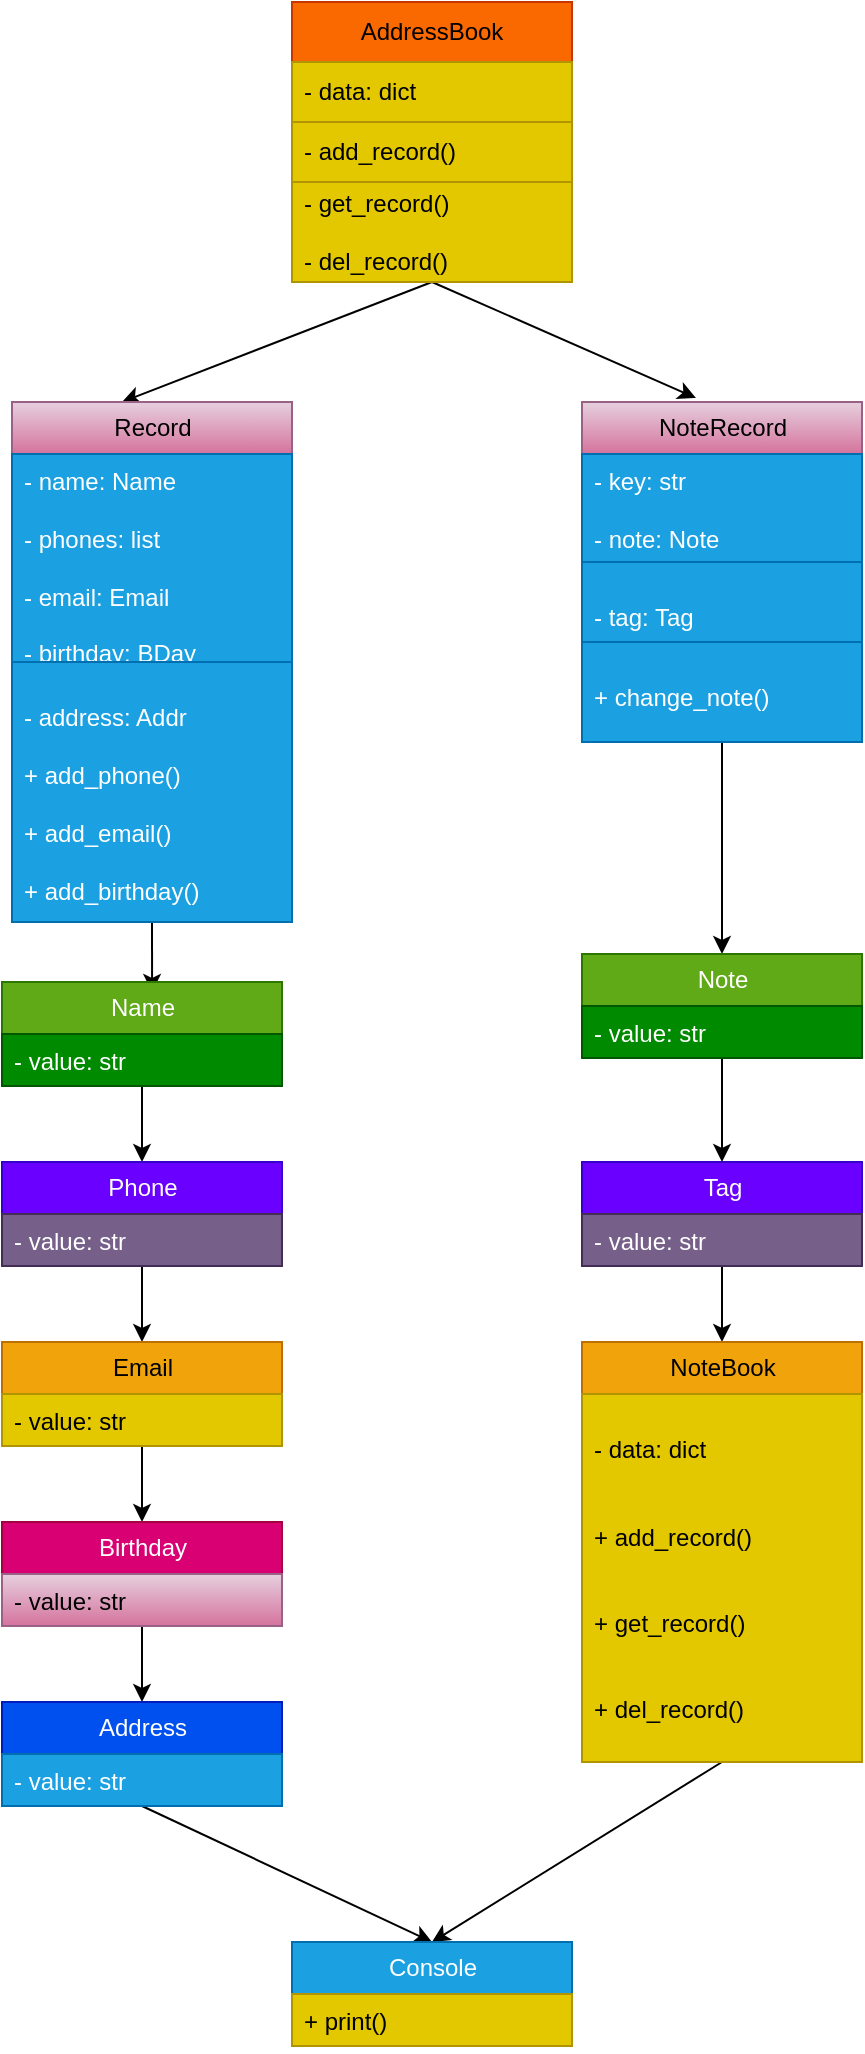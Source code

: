 <mxfile version="21.6.8" type="github">
  <diagram id="bM1DWN1_fobV6iYikhRE" name="Page-1">
    <mxGraphModel dx="1434" dy="796" grid="1" gridSize="10" guides="1" tooltips="1" connect="1" arrows="1" fold="1" page="1" pageScale="1" pageWidth="850" pageHeight="1100" math="0" shadow="0">
      <root>
        <mxCell id="0" />
        <mxCell id="1" parent="0" />
        <mxCell id="51" style="edgeStyle=none;html=1;exitX=0.5;exitY=1;exitDx=0;exitDy=0;entryX=0.393;entryY=0;entryDx=0;entryDy=0;entryPerimeter=0;" parent="1" source="26" target="39" edge="1">
          <mxGeometry relative="1" as="geometry" />
        </mxCell>
        <mxCell id="79" style="edgeStyle=none;html=1;exitX=0.5;exitY=1;exitDx=0;exitDy=0;entryX=0.407;entryY=-0.012;entryDx=0;entryDy=0;entryPerimeter=0;" parent="1" source="26" target="75" edge="1">
          <mxGeometry relative="1" as="geometry" />
        </mxCell>
        <mxCell id="26" value="AddressBook" style="swimlane;fontStyle=0;childLayout=stackLayout;horizontal=1;startSize=30;horizontalStack=0;resizeParent=1;resizeParentMax=0;resizeLast=0;collapsible=1;marginBottom=0;whiteSpace=wrap;html=1;fillColor=#fa6800;strokeColor=#C73500;fontColor=#000000;" parent="1" vertex="1">
          <mxGeometry x="355" width="140" height="140" as="geometry" />
        </mxCell>
        <mxCell id="27" value="- data: dict" style="text;strokeColor=#B09500;fillColor=#e3c800;align=left;verticalAlign=middle;spacingLeft=4;spacingRight=4;overflow=hidden;points=[[0,0.5],[1,0.5]];portConstraint=eastwest;rotatable=0;whiteSpace=wrap;html=1;fontColor=#000000;" parent="26" vertex="1">
          <mxGeometry y="30" width="140" height="30" as="geometry" />
        </mxCell>
        <mxCell id="28" value="- add_record()" style="text;strokeColor=#B09500;fillColor=#e3c800;align=left;verticalAlign=middle;spacingLeft=4;spacingRight=4;overflow=hidden;points=[[0,0.5],[1,0.5]];portConstraint=eastwest;rotatable=0;whiteSpace=wrap;html=1;fontColor=#000000;" parent="26" vertex="1">
          <mxGeometry y="60" width="140" height="30" as="geometry" />
        </mxCell>
        <mxCell id="29" value="- get_record()&lt;br&gt;&lt;br&gt;- del_record()" style="text;strokeColor=#B09500;fillColor=#e3c800;align=left;verticalAlign=middle;spacingLeft=4;spacingRight=4;overflow=hidden;points=[[0,0.5],[1,0.5]];portConstraint=eastwest;rotatable=0;whiteSpace=wrap;html=1;fontColor=#000000;" parent="26" vertex="1">
          <mxGeometry y="90" width="140" height="50" as="geometry" />
        </mxCell>
        <mxCell id="47" style="edgeStyle=none;html=1;exitX=0.5;exitY=1;exitDx=0;exitDy=0;entryX=0.536;entryY=0.096;entryDx=0;entryDy=0;entryPerimeter=0;" parent="1" source="39" target="43" edge="1">
          <mxGeometry relative="1" as="geometry" />
        </mxCell>
        <mxCell id="39" value="Record" style="swimlane;fontStyle=0;childLayout=stackLayout;horizontal=1;startSize=26;fillColor=#e6d0de;horizontalStack=0;resizeParent=1;resizeParentMax=0;resizeLast=0;collapsible=1;marginBottom=0;html=1;gradientColor=#d5739d;strokeColor=#996185;" parent="1" vertex="1">
          <mxGeometry x="215" y="200" width="140" height="260" as="geometry" />
        </mxCell>
        <mxCell id="41" value="- name: Name&lt;br&gt;&lt;br&gt;- phones: list&lt;br&gt;&lt;br&gt;- email: Email&lt;br&gt;&lt;br&gt;- birthday: BDay" style="text;strokeColor=#006EAF;fillColor=#1ba1e2;align=left;verticalAlign=top;spacingLeft=4;spacingRight=4;overflow=hidden;rotatable=0;points=[[0,0.5],[1,0.5]];portConstraint=eastwest;whiteSpace=wrap;html=1;fontColor=#ffffff;" parent="39" vertex="1">
          <mxGeometry y="26" width="140" height="104" as="geometry" />
        </mxCell>
        <mxCell id="42" value="&lt;br&gt;- address: Addr&lt;br&gt;&lt;br&gt;+ add_phone()&lt;br&gt;&lt;br&gt;+ add_email()&lt;br&gt;&lt;br&gt;+ add_birthday()" style="text;strokeColor=#006EAF;fillColor=#1ba1e2;align=left;verticalAlign=top;spacingLeft=4;spacingRight=4;overflow=hidden;rotatable=0;points=[[0,0.5],[1,0.5]];portConstraint=eastwest;whiteSpace=wrap;html=1;fontColor=#ffffff;" parent="39" vertex="1">
          <mxGeometry y="130" width="140" height="130" as="geometry" />
        </mxCell>
        <mxCell id="60" style="edgeStyle=none;html=1;exitX=0.5;exitY=1;exitDx=0;exitDy=0;entryX=0.5;entryY=0;entryDx=0;entryDy=0;" parent="1" source="43" target="56" edge="1">
          <mxGeometry relative="1" as="geometry" />
        </mxCell>
        <mxCell id="43" value="Name" style="swimlane;fontStyle=0;childLayout=stackLayout;horizontal=1;startSize=26;fillColor=#60a917;horizontalStack=0;resizeParent=1;resizeParentMax=0;resizeLast=0;collapsible=1;marginBottom=0;html=1;fontColor=#ffffff;strokeColor=#2D7600;" parent="1" vertex="1">
          <mxGeometry x="210" y="490" width="140" height="52" as="geometry" />
        </mxCell>
        <mxCell id="44" value="- value: str" style="text;strokeColor=#005700;fillColor=#008a00;align=left;verticalAlign=top;spacingLeft=4;spacingRight=4;overflow=hidden;rotatable=0;points=[[0,0.5],[1,0.5]];portConstraint=eastwest;whiteSpace=wrap;html=1;fontColor=#ffffff;" parent="43" vertex="1">
          <mxGeometry y="26" width="140" height="26" as="geometry" />
        </mxCell>
        <mxCell id="65" style="edgeStyle=none;html=1;exitX=0.5;exitY=1;exitDx=0;exitDy=0;entryX=0.5;entryY=0;entryDx=0;entryDy=0;" parent="1" source="56" target="61" edge="1">
          <mxGeometry relative="1" as="geometry" />
        </mxCell>
        <mxCell id="56" value="Phone" style="swimlane;fontStyle=0;childLayout=stackLayout;horizontal=1;startSize=26;fillColor=#6a00ff;horizontalStack=0;resizeParent=1;resizeParentMax=0;resizeLast=0;collapsible=1;marginBottom=0;html=1;fontColor=#ffffff;strokeColor=#3700CC;" parent="1" vertex="1">
          <mxGeometry x="210" y="580" width="140" height="52" as="geometry" />
        </mxCell>
        <mxCell id="59" value="- value: str" style="text;strokeColor=#432D57;fillColor=#76608a;align=left;verticalAlign=top;spacingLeft=4;spacingRight=4;overflow=hidden;rotatable=0;points=[[0,0.5],[1,0.5]];portConstraint=eastwest;whiteSpace=wrap;html=1;fontColor=#ffffff;" parent="56" vertex="1">
          <mxGeometry y="26" width="140" height="26" as="geometry" />
        </mxCell>
        <mxCell id="70" style="edgeStyle=none;html=1;exitX=0.5;exitY=1;exitDx=0;exitDy=0;entryX=0.5;entryY=0;entryDx=0;entryDy=0;" parent="1" source="61" target="66" edge="1">
          <mxGeometry relative="1" as="geometry" />
        </mxCell>
        <mxCell id="61" value="Email" style="swimlane;fontStyle=0;childLayout=stackLayout;horizontal=1;startSize=26;fillColor=#f0a30a;horizontalStack=0;resizeParent=1;resizeParentMax=0;resizeLast=0;collapsible=1;marginBottom=0;html=1;fontColor=#000000;strokeColor=#BD7000;" parent="1" vertex="1">
          <mxGeometry x="210" y="670" width="140" height="52" as="geometry" />
        </mxCell>
        <mxCell id="64" value="- value: str" style="text;strokeColor=#B09500;fillColor=#e3c800;align=left;verticalAlign=top;spacingLeft=4;spacingRight=4;overflow=hidden;rotatable=0;points=[[0,0.5],[1,0.5]];portConstraint=eastwest;whiteSpace=wrap;html=1;fontColor=#000000;" parent="61" vertex="1">
          <mxGeometry y="26" width="140" height="26" as="geometry" />
        </mxCell>
        <mxCell id="105" style="edgeStyle=none;html=1;exitX=0.5;exitY=1;exitDx=0;exitDy=0;entryX=0.5;entryY=0;entryDx=0;entryDy=0;" parent="1" source="66" target="71" edge="1">
          <mxGeometry relative="1" as="geometry" />
        </mxCell>
        <mxCell id="66" value="Birthday" style="swimlane;fontStyle=0;childLayout=stackLayout;horizontal=1;startSize=26;fillColor=#d80073;horizontalStack=0;resizeParent=1;resizeParentMax=0;resizeLast=0;collapsible=1;marginBottom=0;html=1;fontColor=#ffffff;strokeColor=#A50040;" parent="1" vertex="1">
          <mxGeometry x="210" y="760" width="140" height="52" as="geometry" />
        </mxCell>
        <mxCell id="69" value="- value: str" style="text;strokeColor=#996185;fillColor=#e6d0de;align=left;verticalAlign=top;spacingLeft=4;spacingRight=4;overflow=hidden;rotatable=0;points=[[0,0.5],[1,0.5]];portConstraint=eastwest;whiteSpace=wrap;html=1;gradientColor=#d5739d;" parent="66" vertex="1">
          <mxGeometry y="26" width="140" height="26" as="geometry" />
        </mxCell>
        <mxCell id="106" style="edgeStyle=none;html=1;exitX=0.5;exitY=1;exitDx=0;exitDy=0;entryX=0.5;entryY=0;entryDx=0;entryDy=0;" parent="1" source="71" target="101" edge="1">
          <mxGeometry relative="1" as="geometry" />
        </mxCell>
        <mxCell id="71" value="Address" style="swimlane;fontStyle=0;childLayout=stackLayout;horizontal=1;startSize=26;fillColor=#0050ef;horizontalStack=0;resizeParent=1;resizeParentMax=0;resizeLast=0;collapsible=1;marginBottom=0;html=1;strokeColor=#001DBC;fontColor=#ffffff;" parent="1" vertex="1">
          <mxGeometry x="210" y="850" width="140" height="52" as="geometry" />
        </mxCell>
        <mxCell id="72" value="- value: str" style="text;strokeColor=#006EAF;fillColor=#1ba1e2;align=left;verticalAlign=top;spacingLeft=4;spacingRight=4;overflow=hidden;rotatable=0;points=[[0,0.5],[1,0.5]];portConstraint=eastwest;whiteSpace=wrap;html=1;fontColor=#ffffff;" parent="71" vertex="1">
          <mxGeometry y="26" width="140" height="26" as="geometry" />
        </mxCell>
        <mxCell id="92" style="edgeStyle=none;html=1;exitX=0.5;exitY=1;exitDx=0;exitDy=0;entryX=0.5;entryY=0;entryDx=0;entryDy=0;" parent="1" source="75" target="88" edge="1">
          <mxGeometry relative="1" as="geometry" />
        </mxCell>
        <mxCell id="75" value="NoteRecord" style="swimlane;fontStyle=0;childLayout=stackLayout;horizontal=1;startSize=26;fillColor=#e6d0de;horizontalStack=0;resizeParent=1;resizeParentMax=0;resizeLast=0;collapsible=1;marginBottom=0;html=1;gradientColor=#d5739d;strokeColor=#996185;" parent="1" vertex="1">
          <mxGeometry x="500" y="200" width="140" height="170" as="geometry" />
        </mxCell>
        <mxCell id="76" value="- key: str&lt;br&gt;&lt;br&gt;- note: Note" style="text;strokeColor=#006EAF;fillColor=#1ba1e2;align=left;verticalAlign=top;spacingLeft=4;spacingRight=4;overflow=hidden;rotatable=0;points=[[0,0.5],[1,0.5]];portConstraint=eastwest;whiteSpace=wrap;html=1;fontColor=#ffffff;" parent="75" vertex="1">
          <mxGeometry y="26" width="140" height="54" as="geometry" />
        </mxCell>
        <mxCell id="77" value="&lt;br&gt;- tag: Tag" style="text;strokeColor=#006EAF;fillColor=#1ba1e2;align=left;verticalAlign=top;spacingLeft=4;spacingRight=4;overflow=hidden;rotatable=0;points=[[0,0.5],[1,0.5]];portConstraint=eastwest;whiteSpace=wrap;html=1;fontColor=#ffffff;" parent="75" vertex="1">
          <mxGeometry y="80" width="140" height="40" as="geometry" />
        </mxCell>
        <mxCell id="78" value="&lt;br&gt;+ change_note()" style="text;strokeColor=#006EAF;fillColor=#1ba1e2;align=left;verticalAlign=top;spacingLeft=4;spacingRight=4;overflow=hidden;rotatable=0;points=[[0,0.5],[1,0.5]];portConstraint=eastwest;whiteSpace=wrap;html=1;fontColor=#ffffff;" parent="75" vertex="1">
          <mxGeometry y="120" width="140" height="50" as="geometry" />
        </mxCell>
        <mxCell id="100" style="edgeStyle=none;html=1;exitX=0.5;exitY=1;exitDx=0;exitDy=0;entryX=0.5;entryY=0;entryDx=0;entryDy=0;" parent="1" source="84" target="96" edge="1">
          <mxGeometry relative="1" as="geometry" />
        </mxCell>
        <mxCell id="84" value="Tag" style="swimlane;fontStyle=0;childLayout=stackLayout;horizontal=1;startSize=26;fillColor=#6a00ff;horizontalStack=0;resizeParent=1;resizeParentMax=0;resizeLast=0;collapsible=1;marginBottom=0;html=1;fontColor=#ffffff;strokeColor=#3700CC;" parent="1" vertex="1">
          <mxGeometry x="500" y="580" width="140" height="52" as="geometry" />
        </mxCell>
        <mxCell id="85" value="- value: str" style="text;strokeColor=#432D57;fillColor=#76608a;align=left;verticalAlign=top;spacingLeft=4;spacingRight=4;overflow=hidden;rotatable=0;points=[[0,0.5],[1,0.5]];portConstraint=eastwest;whiteSpace=wrap;html=1;fontColor=#ffffff;" parent="84" vertex="1">
          <mxGeometry y="26" width="140" height="26" as="geometry" />
        </mxCell>
        <mxCell id="94" style="edgeStyle=none;html=1;exitX=0.5;exitY=1;exitDx=0;exitDy=0;entryX=0.5;entryY=0;entryDx=0;entryDy=0;" parent="1" source="88" target="84" edge="1">
          <mxGeometry relative="1" as="geometry" />
        </mxCell>
        <mxCell id="88" value="Note" style="swimlane;fontStyle=0;childLayout=stackLayout;horizontal=1;startSize=26;fillColor=#60a917;horizontalStack=0;resizeParent=1;resizeParentMax=0;resizeLast=0;collapsible=1;marginBottom=0;html=1;fontColor=#ffffff;strokeColor=#2D7600;" parent="1" vertex="1">
          <mxGeometry x="500" y="476" width="140" height="52" as="geometry" />
        </mxCell>
        <mxCell id="91" value="- value: str" style="text;strokeColor=#005700;fillColor=#008a00;align=left;verticalAlign=top;spacingLeft=4;spacingRight=4;overflow=hidden;rotatable=0;points=[[0,0.5],[1,0.5]];portConstraint=eastwest;whiteSpace=wrap;html=1;fontColor=#ffffff;" parent="88" vertex="1">
          <mxGeometry y="26" width="140" height="26" as="geometry" />
        </mxCell>
        <mxCell id="108" style="edgeStyle=none;html=1;exitX=0.5;exitY=1;exitDx=0;exitDy=0;entryX=0.5;entryY=0;entryDx=0;entryDy=0;" parent="1" source="96" target="101" edge="1">
          <mxGeometry relative="1" as="geometry" />
        </mxCell>
        <mxCell id="96" value="NoteBook" style="swimlane;fontStyle=0;childLayout=stackLayout;horizontal=1;startSize=26;fillColor=#f0a30a;horizontalStack=0;resizeParent=1;resizeParentMax=0;resizeLast=0;collapsible=1;marginBottom=0;html=1;fontColor=#000000;strokeColor=#BD7000;" parent="1" vertex="1">
          <mxGeometry x="500" y="670" width="140" height="210" as="geometry" />
        </mxCell>
        <mxCell id="98" value="&lt;br&gt;- data: dict&lt;br&gt;&lt;br&gt;&lt;br&gt;+ add_record()&lt;br&gt;&lt;br&gt;&lt;br&gt;+ get_record()&lt;br&gt;&lt;br&gt;&lt;br&gt;+ del_record()" style="text;strokeColor=#B09500;fillColor=#e3c800;align=left;verticalAlign=top;spacingLeft=4;spacingRight=4;overflow=hidden;rotatable=0;points=[[0,0.5],[1,0.5]];portConstraint=eastwest;whiteSpace=wrap;html=1;fontColor=#000000;" parent="96" vertex="1">
          <mxGeometry y="26" width="140" height="184" as="geometry" />
        </mxCell>
        <mxCell id="101" value="Console" style="swimlane;fontStyle=0;childLayout=stackLayout;horizontal=1;startSize=26;fillColor=#1ba1e2;horizontalStack=0;resizeParent=1;resizeParentMax=0;resizeLast=0;collapsible=1;marginBottom=0;html=1;fontColor=#ffffff;strokeColor=#006EAF;" parent="1" vertex="1">
          <mxGeometry x="355" y="970" width="140" height="52" as="geometry" />
        </mxCell>
        <mxCell id="102" value="+ print()" style="text;strokeColor=#B09500;fillColor=#e3c800;align=left;verticalAlign=top;spacingLeft=4;spacingRight=4;overflow=hidden;rotatable=0;points=[[0,0.5],[1,0.5]];portConstraint=eastwest;whiteSpace=wrap;html=1;fontColor=#000000;" parent="101" vertex="1">
          <mxGeometry y="26" width="140" height="26" as="geometry" />
        </mxCell>
      </root>
    </mxGraphModel>
  </diagram>
</mxfile>
